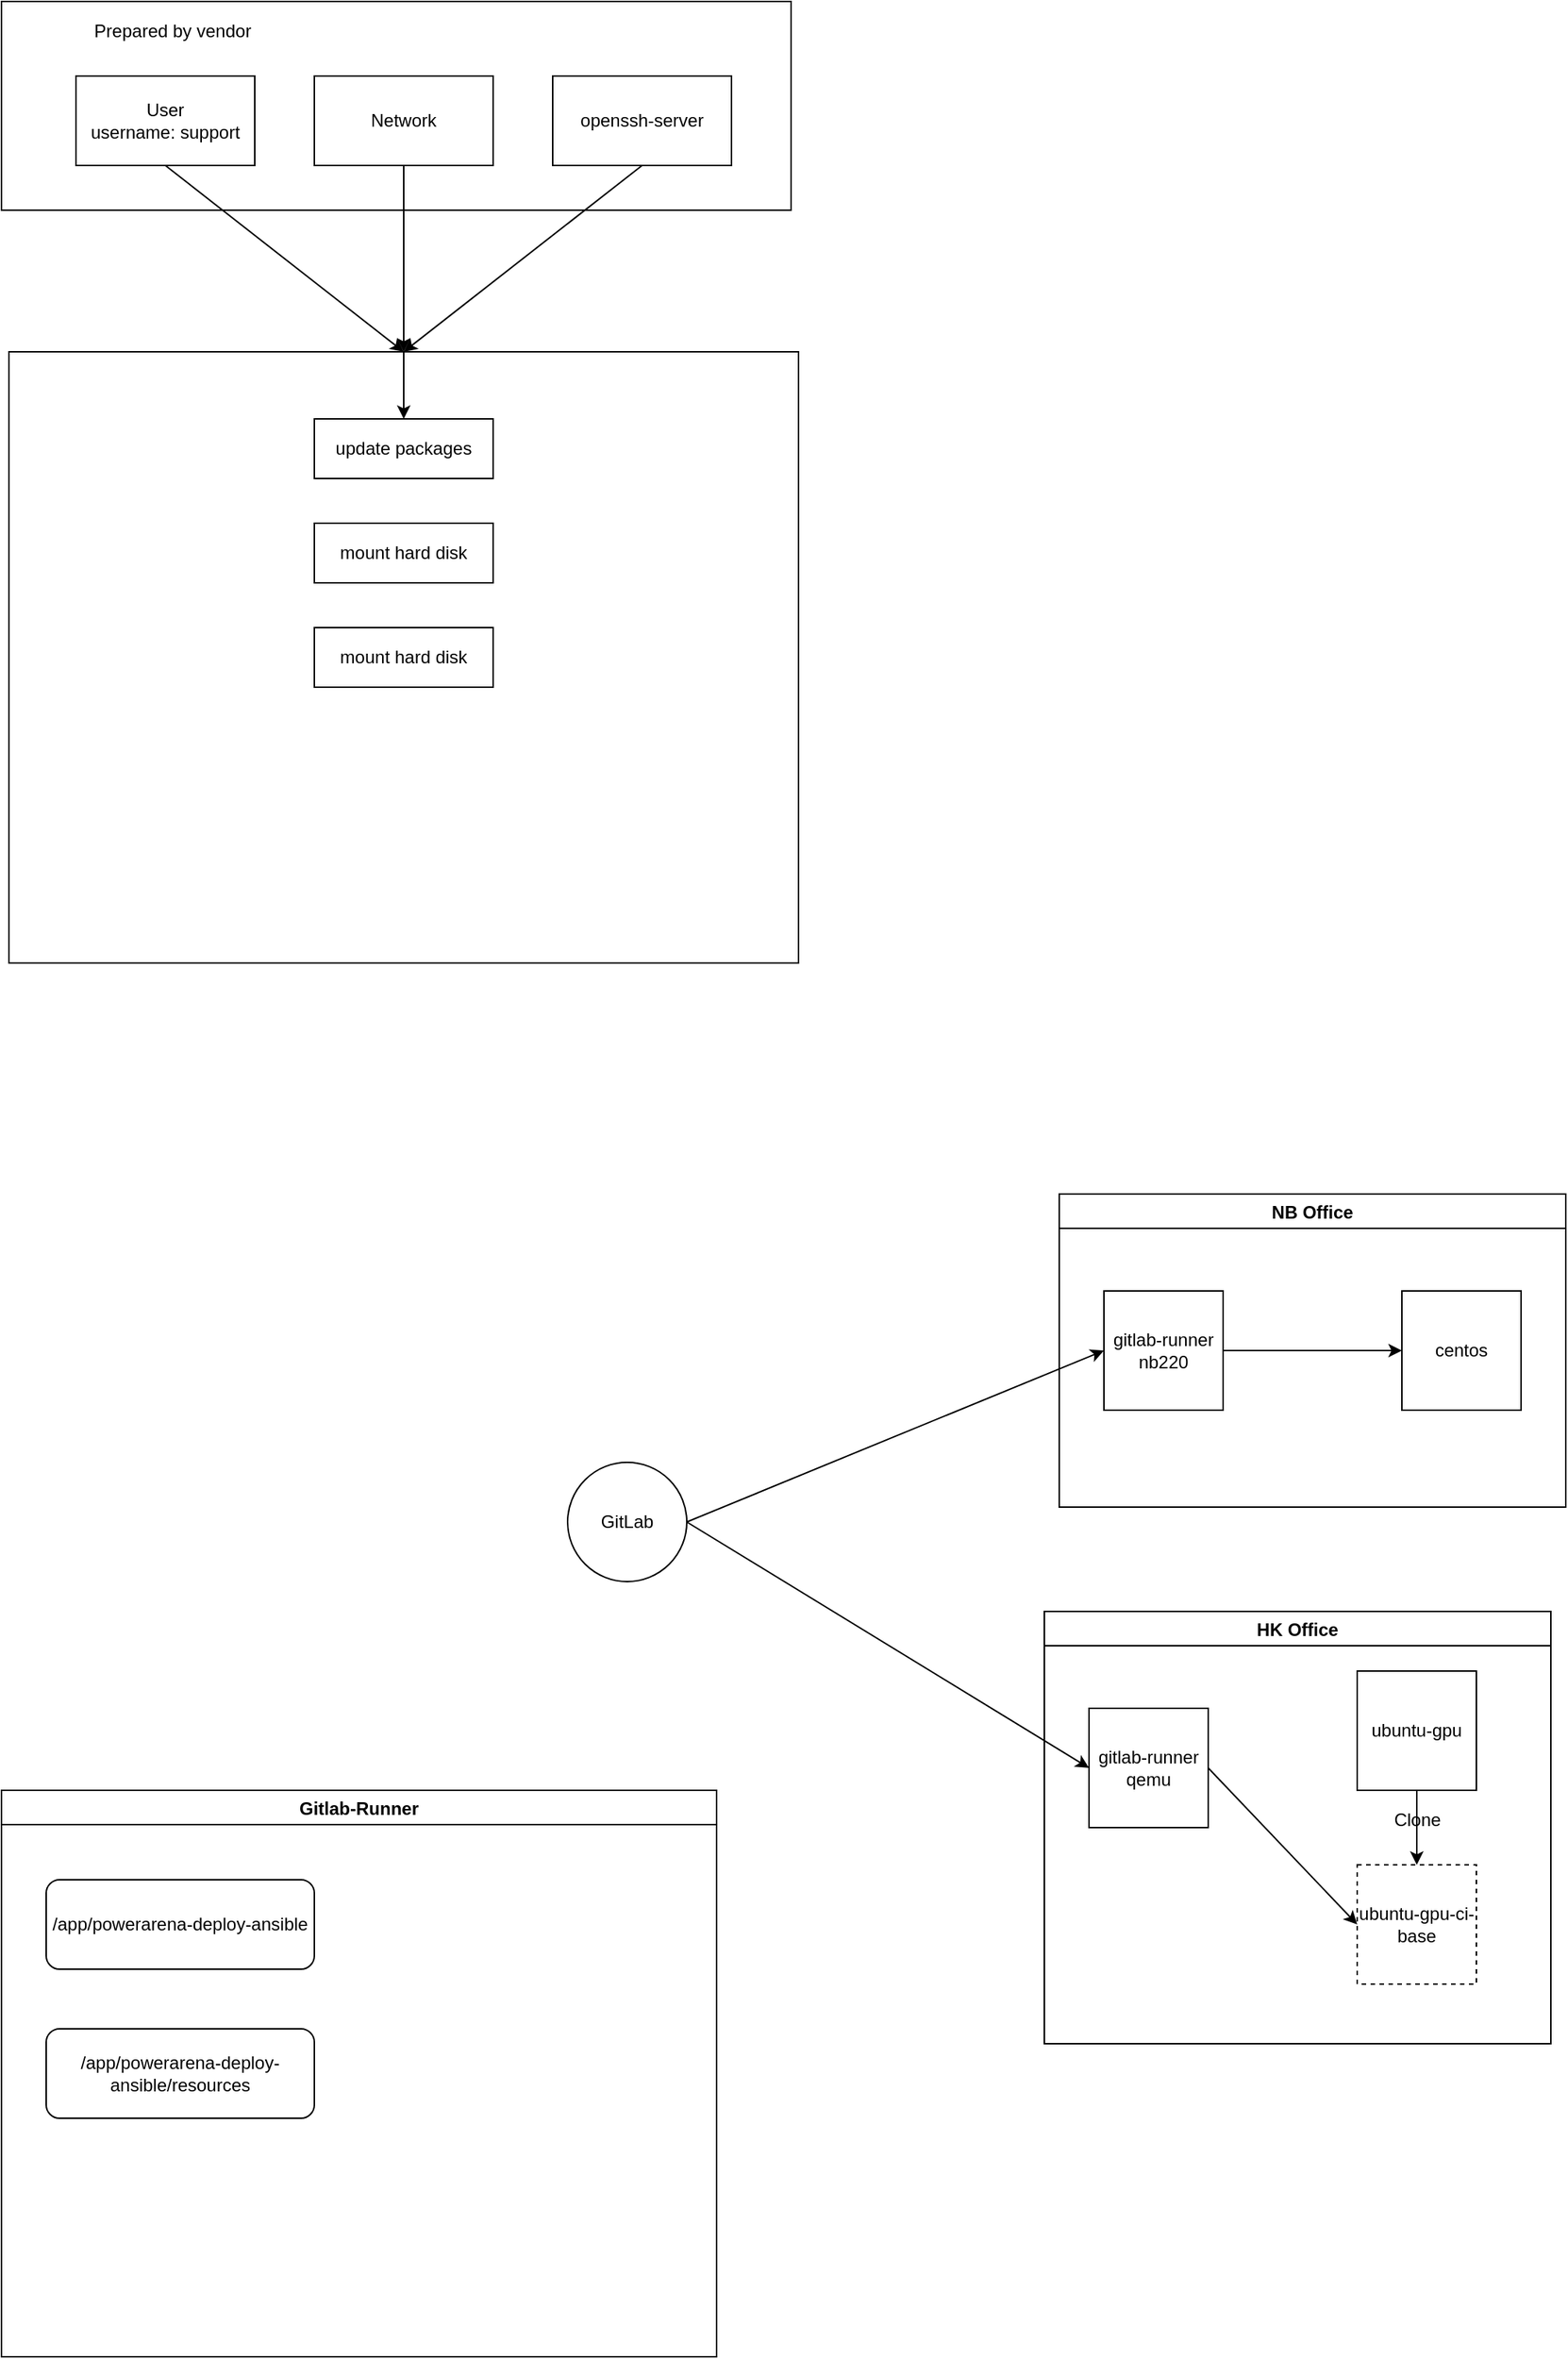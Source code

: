 <mxfile version="18.1.3" type="github">
  <diagram id="cLQGnpIBgHVMD9t2Q3Sl" name="Page-1">
    <mxGraphModel dx="1209" dy="717" grid="1" gridSize="10" guides="1" tooltips="1" connect="1" arrows="1" fold="1" page="1" pageScale="1" pageWidth="850" pageHeight="1100" math="0" shadow="0">
      <root>
        <mxCell id="0" />
        <mxCell id="1" parent="0" />
        <mxCell id="Dsq_T1fQrubuRThdTYdz-5" value="" style="rounded=0;whiteSpace=wrap;html=1;" parent="1" vertex="1">
          <mxGeometry x="110" y="110" width="530" height="140" as="geometry" />
        </mxCell>
        <mxCell id="Dsq_T1fQrubuRThdTYdz-1" value="Network" style="rounded=0;whiteSpace=wrap;html=1;" parent="1" vertex="1">
          <mxGeometry x="320" y="160" width="120" height="60" as="geometry" />
        </mxCell>
        <mxCell id="Dsq_T1fQrubuRThdTYdz-2" value="User&lt;br&gt;username: support" style="whiteSpace=wrap;html=1;" parent="1" vertex="1">
          <mxGeometry x="160" y="160" width="120" height="60" as="geometry" />
        </mxCell>
        <mxCell id="Dsq_T1fQrubuRThdTYdz-3" value="openssh-server" style="rounded=0;whiteSpace=wrap;html=1;" parent="1" vertex="1">
          <mxGeometry x="480" y="160" width="120" height="60" as="geometry" />
        </mxCell>
        <mxCell id="Dsq_T1fQrubuRThdTYdz-6" value="Prepared by vendor" style="text;html=1;strokeColor=none;fillColor=none;align=center;verticalAlign=middle;whiteSpace=wrap;rounded=0;" parent="1" vertex="1">
          <mxGeometry x="160" y="120" width="130" height="20" as="geometry" />
        </mxCell>
        <mxCell id="Dsq_T1fQrubuRThdTYdz-7" value="" style="endArrow=classic;html=1;exitX=0.5;exitY=1;exitDx=0;exitDy=0;entryX=0.5;entryY=0;entryDx=0;entryDy=0;" parent="1" source="Dsq_T1fQrubuRThdTYdz-2" target="Dsq_T1fQrubuRThdTYdz-10" edge="1">
          <mxGeometry width="50" height="50" relative="1" as="geometry">
            <mxPoint x="400" y="320" as="sourcePoint" />
            <mxPoint x="380" y="370" as="targetPoint" />
          </mxGeometry>
        </mxCell>
        <mxCell id="Dsq_T1fQrubuRThdTYdz-8" value="" style="endArrow=classic;html=1;exitX=0.5;exitY=1;exitDx=0;exitDy=0;entryX=0.5;entryY=0;entryDx=0;entryDy=0;" parent="1" source="Dsq_T1fQrubuRThdTYdz-1" target="Dsq_T1fQrubuRThdTYdz-10" edge="1">
          <mxGeometry width="50" height="50" relative="1" as="geometry">
            <mxPoint x="400" y="320" as="sourcePoint" />
            <mxPoint x="380" y="370" as="targetPoint" />
          </mxGeometry>
        </mxCell>
        <mxCell id="Dsq_T1fQrubuRThdTYdz-9" value="" style="endArrow=classic;html=1;exitX=0.5;exitY=1;exitDx=0;exitDy=0;entryX=0.5;entryY=0;entryDx=0;entryDy=0;" parent="1" source="Dsq_T1fQrubuRThdTYdz-3" target="Dsq_T1fQrubuRThdTYdz-10" edge="1">
          <mxGeometry width="50" height="50" relative="1" as="geometry">
            <mxPoint x="400" y="320" as="sourcePoint" />
            <mxPoint x="380" y="370" as="targetPoint" />
          </mxGeometry>
        </mxCell>
        <mxCell id="Dsq_T1fQrubuRThdTYdz-10" value="" style="rounded=0;whiteSpace=wrap;html=1;" parent="1" vertex="1">
          <mxGeometry x="115" y="345" width="530" height="410" as="geometry" />
        </mxCell>
        <mxCell id="Dsq_T1fQrubuRThdTYdz-11" value="update packages" style="rounded=0;whiteSpace=wrap;html=1;" parent="1" vertex="1">
          <mxGeometry x="320" y="390" width="120" height="40" as="geometry" />
        </mxCell>
        <mxCell id="Dsq_T1fQrubuRThdTYdz-14" value="mount hard disk" style="rounded=0;whiteSpace=wrap;html=1;" parent="1" vertex="1">
          <mxGeometry x="320" y="460" width="120" height="40" as="geometry" />
        </mxCell>
        <mxCell id="Dsq_T1fQrubuRThdTYdz-15" value="" style="endArrow=classic;html=1;exitX=0.5;exitY=0;exitDx=0;exitDy=0;entryX=0.5;entryY=0;entryDx=0;entryDy=0;" parent="1" source="Dsq_T1fQrubuRThdTYdz-10" target="Dsq_T1fQrubuRThdTYdz-11" edge="1">
          <mxGeometry width="50" height="50" relative="1" as="geometry">
            <mxPoint x="400" y="380" as="sourcePoint" />
            <mxPoint x="450" y="330" as="targetPoint" />
          </mxGeometry>
        </mxCell>
        <mxCell id="Dsq_T1fQrubuRThdTYdz-16" value="mount hard disk" style="rounded=0;whiteSpace=wrap;html=1;" parent="1" vertex="1">
          <mxGeometry x="320" y="530" width="120" height="40" as="geometry" />
        </mxCell>
        <mxCell id="-jYOUkeZ4QBuL23A4gy--2" value="NB Office" style="swimlane;" vertex="1" parent="1">
          <mxGeometry x="820" y="910" width="340" height="210" as="geometry" />
        </mxCell>
        <mxCell id="-jYOUkeZ4QBuL23A4gy--1" value="centos" style="whiteSpace=wrap;html=1;aspect=fixed;" vertex="1" parent="-jYOUkeZ4QBuL23A4gy--2">
          <mxGeometry x="230" y="65" width="80" height="80" as="geometry" />
        </mxCell>
        <mxCell id="-jYOUkeZ4QBuL23A4gy--5" value="gitlab-runner&lt;br&gt;nb220" style="whiteSpace=wrap;html=1;aspect=fixed;" vertex="1" parent="-jYOUkeZ4QBuL23A4gy--2">
          <mxGeometry x="30" y="65" width="80" height="80" as="geometry" />
        </mxCell>
        <mxCell id="-jYOUkeZ4QBuL23A4gy--6" value="" style="endArrow=classic;html=1;rounded=0;exitX=1;exitY=0.5;exitDx=0;exitDy=0;entryX=0;entryY=0.5;entryDx=0;entryDy=0;" edge="1" parent="-jYOUkeZ4QBuL23A4gy--2" source="-jYOUkeZ4QBuL23A4gy--5" target="-jYOUkeZ4QBuL23A4gy--1">
          <mxGeometry width="50" height="50" relative="1" as="geometry">
            <mxPoint x="-210" y="110" as="sourcePoint" />
            <mxPoint x="-160" y="60" as="targetPoint" />
          </mxGeometry>
        </mxCell>
        <mxCell id="-jYOUkeZ4QBuL23A4gy--8" value="HK Office" style="swimlane;" vertex="1" parent="1">
          <mxGeometry x="810" y="1190" width="340" height="290" as="geometry" />
        </mxCell>
        <mxCell id="-jYOUkeZ4QBuL23A4gy--9" value="ubuntu-gpu-ci-base" style="whiteSpace=wrap;html=1;aspect=fixed;dashed=1;" vertex="1" parent="-jYOUkeZ4QBuL23A4gy--8">
          <mxGeometry x="210" y="170" width="80" height="80" as="geometry" />
        </mxCell>
        <mxCell id="-jYOUkeZ4QBuL23A4gy--10" value="gitlab-runner&lt;br&gt;qemu" style="whiteSpace=wrap;html=1;aspect=fixed;" vertex="1" parent="-jYOUkeZ4QBuL23A4gy--8">
          <mxGeometry x="30" y="65" width="80" height="80" as="geometry" />
        </mxCell>
        <mxCell id="-jYOUkeZ4QBuL23A4gy--11" value="" style="endArrow=classic;html=1;rounded=0;exitX=1;exitY=0.5;exitDx=0;exitDy=0;entryX=0;entryY=0.5;entryDx=0;entryDy=0;" edge="1" parent="-jYOUkeZ4QBuL23A4gy--8" source="-jYOUkeZ4QBuL23A4gy--10" target="-jYOUkeZ4QBuL23A4gy--9">
          <mxGeometry width="50" height="50" relative="1" as="geometry">
            <mxPoint x="-210" y="110" as="sourcePoint" />
            <mxPoint x="-160" y="60" as="targetPoint" />
          </mxGeometry>
        </mxCell>
        <mxCell id="-jYOUkeZ4QBuL23A4gy--16" style="edgeStyle=orthogonalEdgeStyle;rounded=0;orthogonalLoop=1;jettySize=auto;html=1;entryX=0.5;entryY=0;entryDx=0;entryDy=0;" edge="1" parent="-jYOUkeZ4QBuL23A4gy--8" source="-jYOUkeZ4QBuL23A4gy--15" target="-jYOUkeZ4QBuL23A4gy--9">
          <mxGeometry relative="1" as="geometry" />
        </mxCell>
        <mxCell id="-jYOUkeZ4QBuL23A4gy--15" value="ubuntu-gpu" style="whiteSpace=wrap;html=1;aspect=fixed;" vertex="1" parent="-jYOUkeZ4QBuL23A4gy--8">
          <mxGeometry x="210" y="40" width="80" height="80" as="geometry" />
        </mxCell>
        <mxCell id="-jYOUkeZ4QBuL23A4gy--12" value="GitLab" style="ellipse;whiteSpace=wrap;html=1;aspect=fixed;" vertex="1" parent="1">
          <mxGeometry x="490" y="1090" width="80" height="80" as="geometry" />
        </mxCell>
        <mxCell id="-jYOUkeZ4QBuL23A4gy--17" value="Clone" style="text;html=1;align=center;verticalAlign=middle;resizable=0;points=[];autosize=1;strokeColor=none;fillColor=none;" vertex="1" parent="1">
          <mxGeometry x="1035" y="1320" width="50" height="20" as="geometry" />
        </mxCell>
        <mxCell id="-jYOUkeZ4QBuL23A4gy--18" value="" style="endArrow=classic;html=1;rounded=0;exitX=1;exitY=0.5;exitDx=0;exitDy=0;entryX=0;entryY=0.5;entryDx=0;entryDy=0;" edge="1" parent="1" source="-jYOUkeZ4QBuL23A4gy--12" target="-jYOUkeZ4QBuL23A4gy--5">
          <mxGeometry width="50" height="50" relative="1" as="geometry">
            <mxPoint x="610" y="1260" as="sourcePoint" />
            <mxPoint x="660" y="1210" as="targetPoint" />
          </mxGeometry>
        </mxCell>
        <mxCell id="-jYOUkeZ4QBuL23A4gy--19" value="" style="endArrow=classic;html=1;rounded=0;exitX=1;exitY=0.5;exitDx=0;exitDy=0;entryX=0;entryY=0.5;entryDx=0;entryDy=0;" edge="1" parent="1" source="-jYOUkeZ4QBuL23A4gy--12" target="-jYOUkeZ4QBuL23A4gy--10">
          <mxGeometry width="50" height="50" relative="1" as="geometry">
            <mxPoint x="610" y="1260" as="sourcePoint" />
            <mxPoint x="660" y="1210" as="targetPoint" />
          </mxGeometry>
        </mxCell>
        <mxCell id="-jYOUkeZ4QBuL23A4gy--20" value="Gitlab-Runner" style="swimlane;" vertex="1" parent="1">
          <mxGeometry x="110" y="1310" width="480" height="380" as="geometry" />
        </mxCell>
        <mxCell id="-jYOUkeZ4QBuL23A4gy--23" value="/app/powerarena-deploy-ansible" style="rounded=1;whiteSpace=wrap;html=1;" vertex="1" parent="-jYOUkeZ4QBuL23A4gy--20">
          <mxGeometry x="30" y="60" width="180" height="60" as="geometry" />
        </mxCell>
        <mxCell id="-jYOUkeZ4QBuL23A4gy--24" value="/app/powerarena-deploy-ansible/resources" style="rounded=1;whiteSpace=wrap;html=1;" vertex="1" parent="-jYOUkeZ4QBuL23A4gy--20">
          <mxGeometry x="30" y="160" width="180" height="60" as="geometry" />
        </mxCell>
      </root>
    </mxGraphModel>
  </diagram>
</mxfile>
